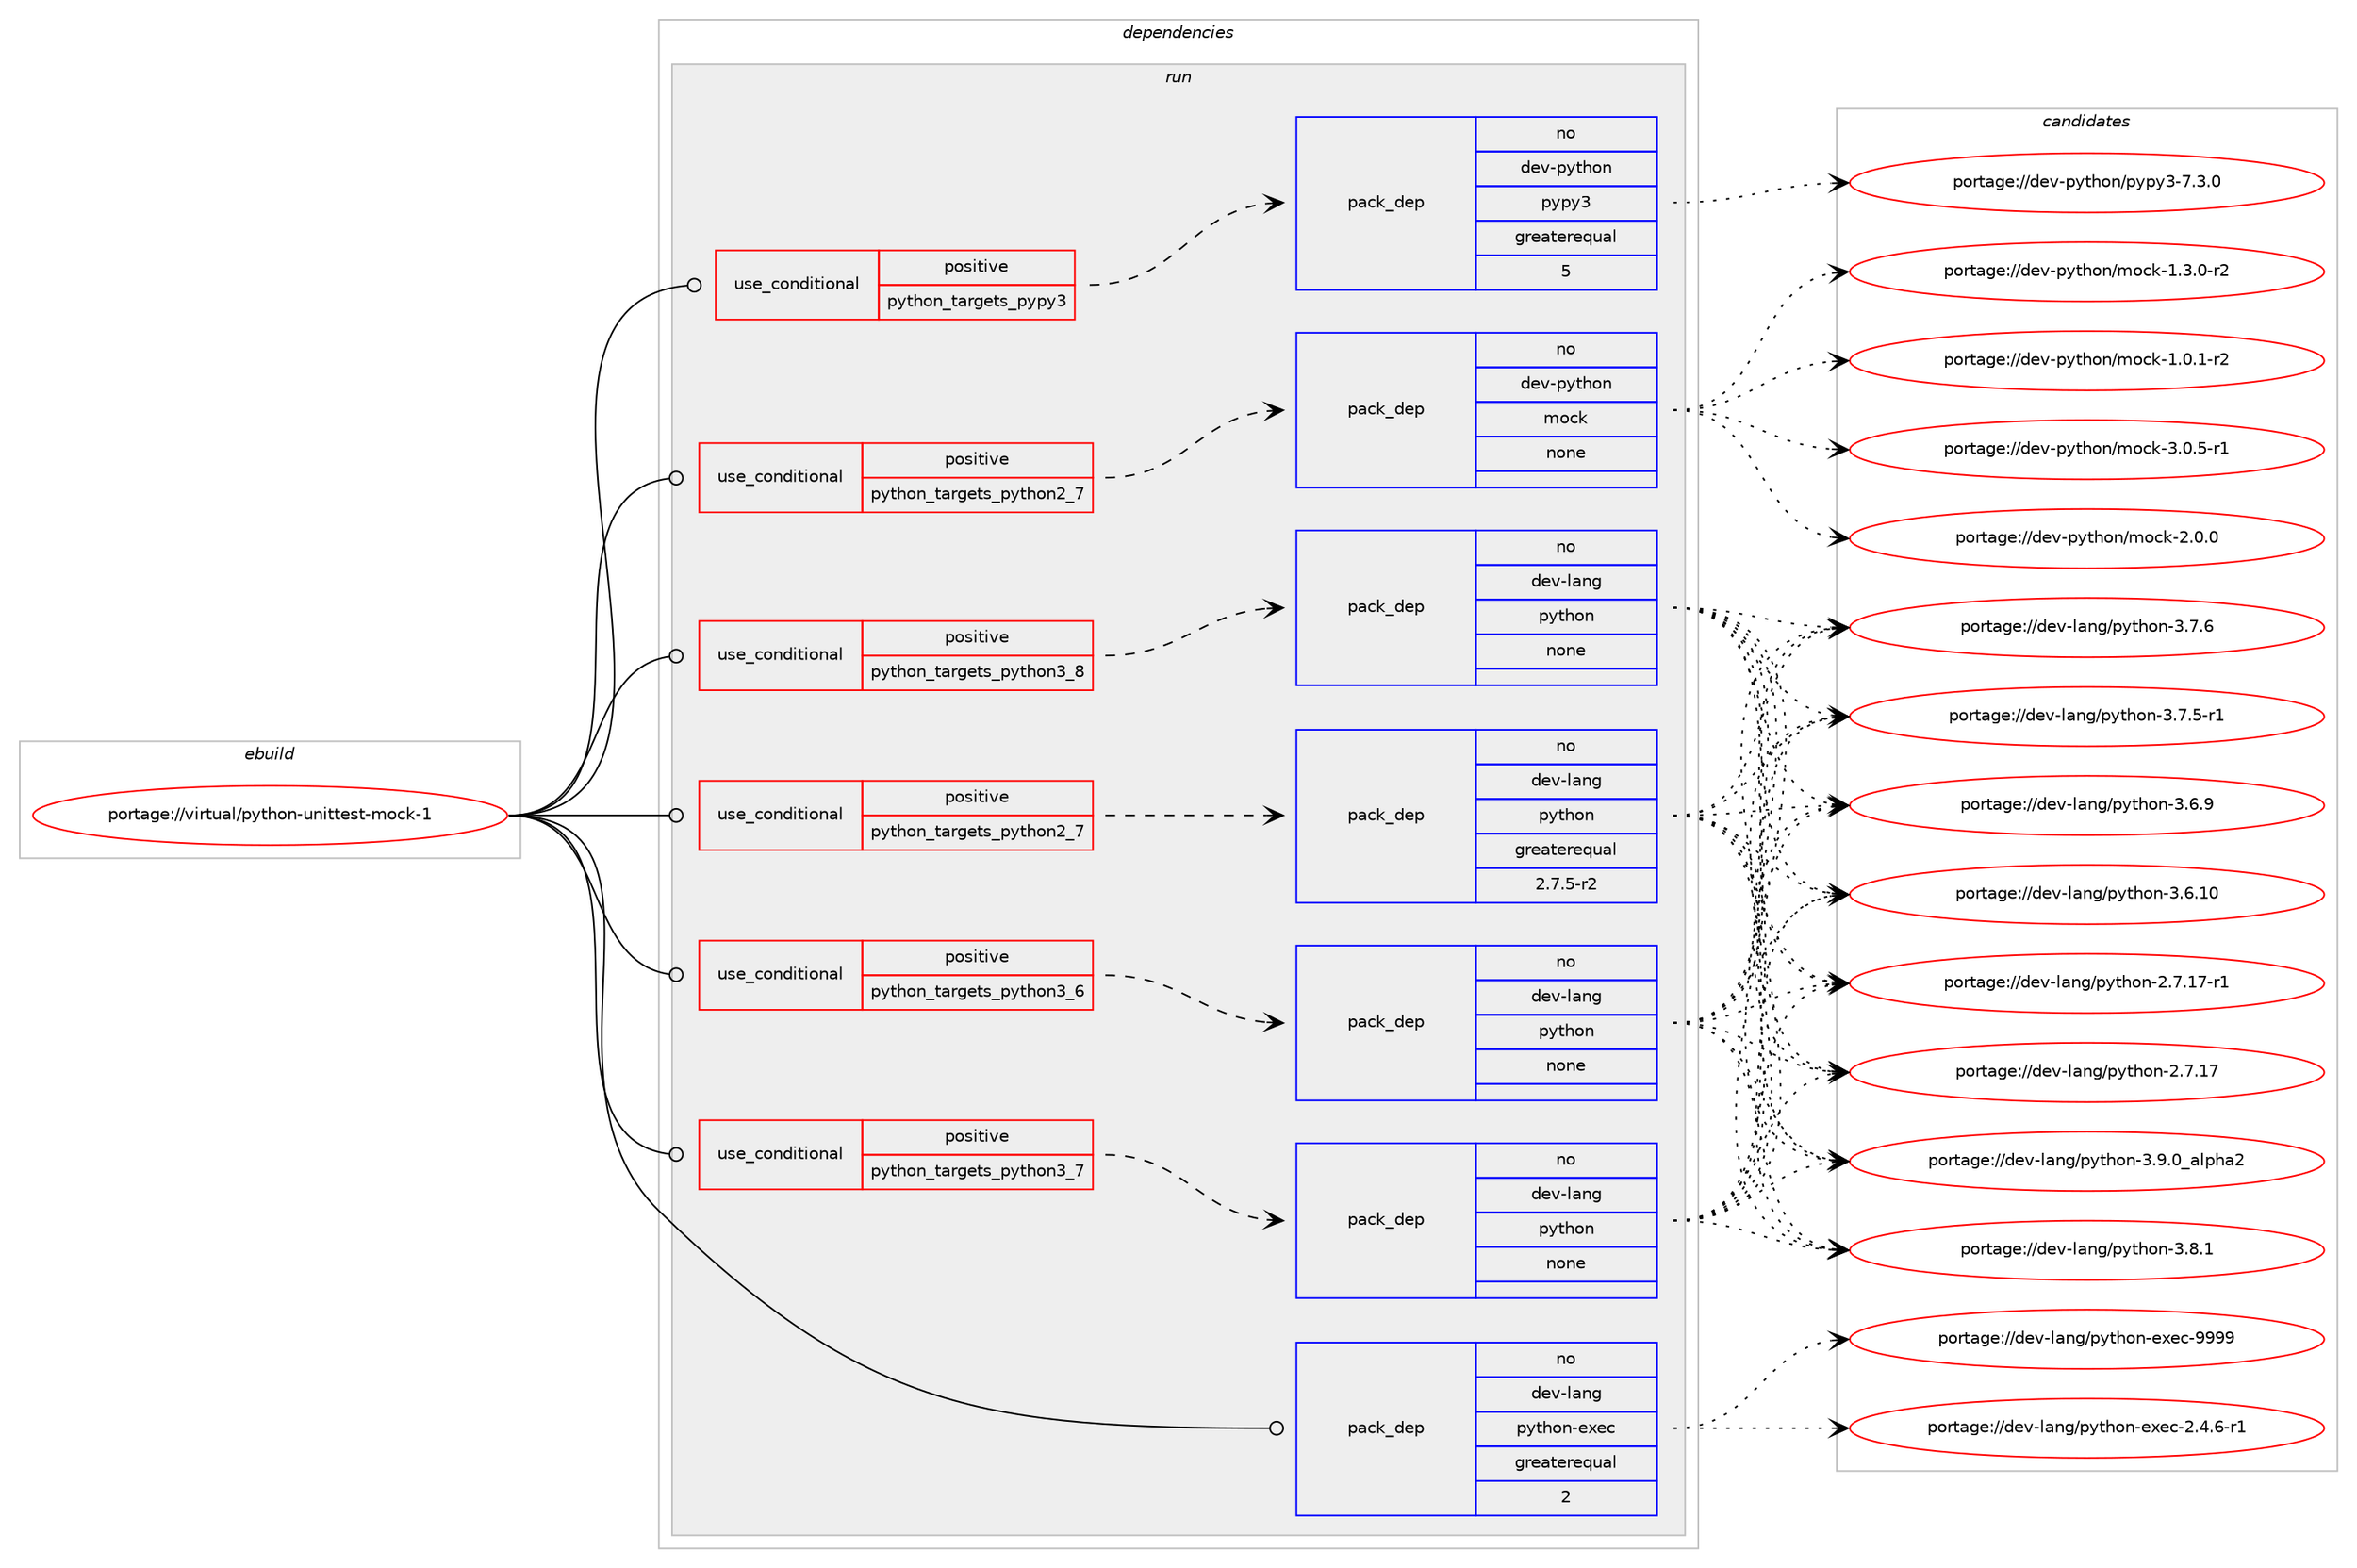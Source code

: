 digraph prolog {

# *************
# Graph options
# *************

newrank=true;
concentrate=true;
compound=true;
graph [rankdir=LR,fontname=Helvetica,fontsize=10,ranksep=1.5];#, ranksep=2.5, nodesep=0.2];
edge  [arrowhead=vee];
node  [fontname=Helvetica,fontsize=10];

# **********
# The ebuild
# **********

subgraph cluster_leftcol {
color=gray;
rank=same;
label=<<i>ebuild</i>>;
id [label="portage://virtual/python-unittest-mock-1", color=red, width=4, href="../virtual/python-unittest-mock-1.svg"];
}

# ****************
# The dependencies
# ****************

subgraph cluster_midcol {
color=gray;
label=<<i>dependencies</i>>;
subgraph cluster_compile {
fillcolor="#eeeeee";
style=filled;
label=<<i>compile</i>>;
}
subgraph cluster_compileandrun {
fillcolor="#eeeeee";
style=filled;
label=<<i>compile and run</i>>;
}
subgraph cluster_run {
fillcolor="#eeeeee";
style=filled;
label=<<i>run</i>>;
subgraph cond6067 {
dependency34083 [label=<<TABLE BORDER="0" CELLBORDER="1" CELLSPACING="0" CELLPADDING="4"><TR><TD ROWSPAN="3" CELLPADDING="10">use_conditional</TD></TR><TR><TD>positive</TD></TR><TR><TD>python_targets_pypy3</TD></TR></TABLE>>, shape=none, color=red];
subgraph pack27353 {
dependency34084 [label=<<TABLE BORDER="0" CELLBORDER="1" CELLSPACING="0" CELLPADDING="4" WIDTH="220"><TR><TD ROWSPAN="6" CELLPADDING="30">pack_dep</TD></TR><TR><TD WIDTH="110">no</TD></TR><TR><TD>dev-python</TD></TR><TR><TD>pypy3</TD></TR><TR><TD>greaterequal</TD></TR><TR><TD>5</TD></TR></TABLE>>, shape=none, color=blue];
}
dependency34083:e -> dependency34084:w [weight=20,style="dashed",arrowhead="vee"];
}
id:e -> dependency34083:w [weight=20,style="solid",arrowhead="odot"];
subgraph cond6068 {
dependency34085 [label=<<TABLE BORDER="0" CELLBORDER="1" CELLSPACING="0" CELLPADDING="4"><TR><TD ROWSPAN="3" CELLPADDING="10">use_conditional</TD></TR><TR><TD>positive</TD></TR><TR><TD>python_targets_python2_7</TD></TR></TABLE>>, shape=none, color=red];
subgraph pack27354 {
dependency34086 [label=<<TABLE BORDER="0" CELLBORDER="1" CELLSPACING="0" CELLPADDING="4" WIDTH="220"><TR><TD ROWSPAN="6" CELLPADDING="30">pack_dep</TD></TR><TR><TD WIDTH="110">no</TD></TR><TR><TD>dev-lang</TD></TR><TR><TD>python</TD></TR><TR><TD>greaterequal</TD></TR><TR><TD>2.7.5-r2</TD></TR></TABLE>>, shape=none, color=blue];
}
dependency34085:e -> dependency34086:w [weight=20,style="dashed",arrowhead="vee"];
}
id:e -> dependency34085:w [weight=20,style="solid",arrowhead="odot"];
subgraph cond6069 {
dependency34087 [label=<<TABLE BORDER="0" CELLBORDER="1" CELLSPACING="0" CELLPADDING="4"><TR><TD ROWSPAN="3" CELLPADDING="10">use_conditional</TD></TR><TR><TD>positive</TD></TR><TR><TD>python_targets_python2_7</TD></TR></TABLE>>, shape=none, color=red];
subgraph pack27355 {
dependency34088 [label=<<TABLE BORDER="0" CELLBORDER="1" CELLSPACING="0" CELLPADDING="4" WIDTH="220"><TR><TD ROWSPAN="6" CELLPADDING="30">pack_dep</TD></TR><TR><TD WIDTH="110">no</TD></TR><TR><TD>dev-python</TD></TR><TR><TD>mock</TD></TR><TR><TD>none</TD></TR><TR><TD></TD></TR></TABLE>>, shape=none, color=blue];
}
dependency34087:e -> dependency34088:w [weight=20,style="dashed",arrowhead="vee"];
}
id:e -> dependency34087:w [weight=20,style="solid",arrowhead="odot"];
subgraph cond6070 {
dependency34089 [label=<<TABLE BORDER="0" CELLBORDER="1" CELLSPACING="0" CELLPADDING="4"><TR><TD ROWSPAN="3" CELLPADDING="10">use_conditional</TD></TR><TR><TD>positive</TD></TR><TR><TD>python_targets_python3_6</TD></TR></TABLE>>, shape=none, color=red];
subgraph pack27356 {
dependency34090 [label=<<TABLE BORDER="0" CELLBORDER="1" CELLSPACING="0" CELLPADDING="4" WIDTH="220"><TR><TD ROWSPAN="6" CELLPADDING="30">pack_dep</TD></TR><TR><TD WIDTH="110">no</TD></TR><TR><TD>dev-lang</TD></TR><TR><TD>python</TD></TR><TR><TD>none</TD></TR><TR><TD></TD></TR></TABLE>>, shape=none, color=blue];
}
dependency34089:e -> dependency34090:w [weight=20,style="dashed",arrowhead="vee"];
}
id:e -> dependency34089:w [weight=20,style="solid",arrowhead="odot"];
subgraph cond6071 {
dependency34091 [label=<<TABLE BORDER="0" CELLBORDER="1" CELLSPACING="0" CELLPADDING="4"><TR><TD ROWSPAN="3" CELLPADDING="10">use_conditional</TD></TR><TR><TD>positive</TD></TR><TR><TD>python_targets_python3_7</TD></TR></TABLE>>, shape=none, color=red];
subgraph pack27357 {
dependency34092 [label=<<TABLE BORDER="0" CELLBORDER="1" CELLSPACING="0" CELLPADDING="4" WIDTH="220"><TR><TD ROWSPAN="6" CELLPADDING="30">pack_dep</TD></TR><TR><TD WIDTH="110">no</TD></TR><TR><TD>dev-lang</TD></TR><TR><TD>python</TD></TR><TR><TD>none</TD></TR><TR><TD></TD></TR></TABLE>>, shape=none, color=blue];
}
dependency34091:e -> dependency34092:w [weight=20,style="dashed",arrowhead="vee"];
}
id:e -> dependency34091:w [weight=20,style="solid",arrowhead="odot"];
subgraph cond6072 {
dependency34093 [label=<<TABLE BORDER="0" CELLBORDER="1" CELLSPACING="0" CELLPADDING="4"><TR><TD ROWSPAN="3" CELLPADDING="10">use_conditional</TD></TR><TR><TD>positive</TD></TR><TR><TD>python_targets_python3_8</TD></TR></TABLE>>, shape=none, color=red];
subgraph pack27358 {
dependency34094 [label=<<TABLE BORDER="0" CELLBORDER="1" CELLSPACING="0" CELLPADDING="4" WIDTH="220"><TR><TD ROWSPAN="6" CELLPADDING="30">pack_dep</TD></TR><TR><TD WIDTH="110">no</TD></TR><TR><TD>dev-lang</TD></TR><TR><TD>python</TD></TR><TR><TD>none</TD></TR><TR><TD></TD></TR></TABLE>>, shape=none, color=blue];
}
dependency34093:e -> dependency34094:w [weight=20,style="dashed",arrowhead="vee"];
}
id:e -> dependency34093:w [weight=20,style="solid",arrowhead="odot"];
subgraph pack27359 {
dependency34095 [label=<<TABLE BORDER="0" CELLBORDER="1" CELLSPACING="0" CELLPADDING="4" WIDTH="220"><TR><TD ROWSPAN="6" CELLPADDING="30">pack_dep</TD></TR><TR><TD WIDTH="110">no</TD></TR><TR><TD>dev-lang</TD></TR><TR><TD>python-exec</TD></TR><TR><TD>greaterequal</TD></TR><TR><TD>2</TD></TR></TABLE>>, shape=none, color=blue];
}
id:e -> dependency34095:w [weight=20,style="solid",arrowhead="odot"];
}
}

# **************
# The candidates
# **************

subgraph cluster_choices {
rank=same;
color=gray;
label=<<i>candidates</i>>;

subgraph choice27353 {
color=black;
nodesep=1;
choice100101118451121211161041111104711212111212151455546514648 [label="portage://dev-python/pypy3-7.3.0", color=red, width=4,href="../dev-python/pypy3-7.3.0.svg"];
dependency34084:e -> choice100101118451121211161041111104711212111212151455546514648:w [style=dotted,weight="100"];
}
subgraph choice27354 {
color=black;
nodesep=1;
choice10010111845108971101034711212111610411111045514657464895971081121049750 [label="portage://dev-lang/python-3.9.0_alpha2", color=red, width=4,href="../dev-lang/python-3.9.0_alpha2.svg"];
choice100101118451089711010347112121116104111110455146564649 [label="portage://dev-lang/python-3.8.1", color=red, width=4,href="../dev-lang/python-3.8.1.svg"];
choice100101118451089711010347112121116104111110455146554654 [label="portage://dev-lang/python-3.7.6", color=red, width=4,href="../dev-lang/python-3.7.6.svg"];
choice1001011184510897110103471121211161041111104551465546534511449 [label="portage://dev-lang/python-3.7.5-r1", color=red, width=4,href="../dev-lang/python-3.7.5-r1.svg"];
choice100101118451089711010347112121116104111110455146544657 [label="portage://dev-lang/python-3.6.9", color=red, width=4,href="../dev-lang/python-3.6.9.svg"];
choice10010111845108971101034711212111610411111045514654464948 [label="portage://dev-lang/python-3.6.10", color=red, width=4,href="../dev-lang/python-3.6.10.svg"];
choice100101118451089711010347112121116104111110455046554649554511449 [label="portage://dev-lang/python-2.7.17-r1", color=red, width=4,href="../dev-lang/python-2.7.17-r1.svg"];
choice10010111845108971101034711212111610411111045504655464955 [label="portage://dev-lang/python-2.7.17", color=red, width=4,href="../dev-lang/python-2.7.17.svg"];
dependency34086:e -> choice10010111845108971101034711212111610411111045514657464895971081121049750:w [style=dotted,weight="100"];
dependency34086:e -> choice100101118451089711010347112121116104111110455146564649:w [style=dotted,weight="100"];
dependency34086:e -> choice100101118451089711010347112121116104111110455146554654:w [style=dotted,weight="100"];
dependency34086:e -> choice1001011184510897110103471121211161041111104551465546534511449:w [style=dotted,weight="100"];
dependency34086:e -> choice100101118451089711010347112121116104111110455146544657:w [style=dotted,weight="100"];
dependency34086:e -> choice10010111845108971101034711212111610411111045514654464948:w [style=dotted,weight="100"];
dependency34086:e -> choice100101118451089711010347112121116104111110455046554649554511449:w [style=dotted,weight="100"];
dependency34086:e -> choice10010111845108971101034711212111610411111045504655464955:w [style=dotted,weight="100"];
}
subgraph choice27355 {
color=black;
nodesep=1;
choice1001011184511212111610411111047109111991074551464846534511449 [label="portage://dev-python/mock-3.0.5-r1", color=red, width=4,href="../dev-python/mock-3.0.5-r1.svg"];
choice100101118451121211161041111104710911199107455046484648 [label="portage://dev-python/mock-2.0.0", color=red, width=4,href="../dev-python/mock-2.0.0.svg"];
choice1001011184511212111610411111047109111991074549465146484511450 [label="portage://dev-python/mock-1.3.0-r2", color=red, width=4,href="../dev-python/mock-1.3.0-r2.svg"];
choice1001011184511212111610411111047109111991074549464846494511450 [label="portage://dev-python/mock-1.0.1-r2", color=red, width=4,href="../dev-python/mock-1.0.1-r2.svg"];
dependency34088:e -> choice1001011184511212111610411111047109111991074551464846534511449:w [style=dotted,weight="100"];
dependency34088:e -> choice100101118451121211161041111104710911199107455046484648:w [style=dotted,weight="100"];
dependency34088:e -> choice1001011184511212111610411111047109111991074549465146484511450:w [style=dotted,weight="100"];
dependency34088:e -> choice1001011184511212111610411111047109111991074549464846494511450:w [style=dotted,weight="100"];
}
subgraph choice27356 {
color=black;
nodesep=1;
choice10010111845108971101034711212111610411111045514657464895971081121049750 [label="portage://dev-lang/python-3.9.0_alpha2", color=red, width=4,href="../dev-lang/python-3.9.0_alpha2.svg"];
choice100101118451089711010347112121116104111110455146564649 [label="portage://dev-lang/python-3.8.1", color=red, width=4,href="../dev-lang/python-3.8.1.svg"];
choice100101118451089711010347112121116104111110455146554654 [label="portage://dev-lang/python-3.7.6", color=red, width=4,href="../dev-lang/python-3.7.6.svg"];
choice1001011184510897110103471121211161041111104551465546534511449 [label="portage://dev-lang/python-3.7.5-r1", color=red, width=4,href="../dev-lang/python-3.7.5-r1.svg"];
choice100101118451089711010347112121116104111110455146544657 [label="portage://dev-lang/python-3.6.9", color=red, width=4,href="../dev-lang/python-3.6.9.svg"];
choice10010111845108971101034711212111610411111045514654464948 [label="portage://dev-lang/python-3.6.10", color=red, width=4,href="../dev-lang/python-3.6.10.svg"];
choice100101118451089711010347112121116104111110455046554649554511449 [label="portage://dev-lang/python-2.7.17-r1", color=red, width=4,href="../dev-lang/python-2.7.17-r1.svg"];
choice10010111845108971101034711212111610411111045504655464955 [label="portage://dev-lang/python-2.7.17", color=red, width=4,href="../dev-lang/python-2.7.17.svg"];
dependency34090:e -> choice10010111845108971101034711212111610411111045514657464895971081121049750:w [style=dotted,weight="100"];
dependency34090:e -> choice100101118451089711010347112121116104111110455146564649:w [style=dotted,weight="100"];
dependency34090:e -> choice100101118451089711010347112121116104111110455146554654:w [style=dotted,weight="100"];
dependency34090:e -> choice1001011184510897110103471121211161041111104551465546534511449:w [style=dotted,weight="100"];
dependency34090:e -> choice100101118451089711010347112121116104111110455146544657:w [style=dotted,weight="100"];
dependency34090:e -> choice10010111845108971101034711212111610411111045514654464948:w [style=dotted,weight="100"];
dependency34090:e -> choice100101118451089711010347112121116104111110455046554649554511449:w [style=dotted,weight="100"];
dependency34090:e -> choice10010111845108971101034711212111610411111045504655464955:w [style=dotted,weight="100"];
}
subgraph choice27357 {
color=black;
nodesep=1;
choice10010111845108971101034711212111610411111045514657464895971081121049750 [label="portage://dev-lang/python-3.9.0_alpha2", color=red, width=4,href="../dev-lang/python-3.9.0_alpha2.svg"];
choice100101118451089711010347112121116104111110455146564649 [label="portage://dev-lang/python-3.8.1", color=red, width=4,href="../dev-lang/python-3.8.1.svg"];
choice100101118451089711010347112121116104111110455146554654 [label="portage://dev-lang/python-3.7.6", color=red, width=4,href="../dev-lang/python-3.7.6.svg"];
choice1001011184510897110103471121211161041111104551465546534511449 [label="portage://dev-lang/python-3.7.5-r1", color=red, width=4,href="../dev-lang/python-3.7.5-r1.svg"];
choice100101118451089711010347112121116104111110455146544657 [label="portage://dev-lang/python-3.6.9", color=red, width=4,href="../dev-lang/python-3.6.9.svg"];
choice10010111845108971101034711212111610411111045514654464948 [label="portage://dev-lang/python-3.6.10", color=red, width=4,href="../dev-lang/python-3.6.10.svg"];
choice100101118451089711010347112121116104111110455046554649554511449 [label="portage://dev-lang/python-2.7.17-r1", color=red, width=4,href="../dev-lang/python-2.7.17-r1.svg"];
choice10010111845108971101034711212111610411111045504655464955 [label="portage://dev-lang/python-2.7.17", color=red, width=4,href="../dev-lang/python-2.7.17.svg"];
dependency34092:e -> choice10010111845108971101034711212111610411111045514657464895971081121049750:w [style=dotted,weight="100"];
dependency34092:e -> choice100101118451089711010347112121116104111110455146564649:w [style=dotted,weight="100"];
dependency34092:e -> choice100101118451089711010347112121116104111110455146554654:w [style=dotted,weight="100"];
dependency34092:e -> choice1001011184510897110103471121211161041111104551465546534511449:w [style=dotted,weight="100"];
dependency34092:e -> choice100101118451089711010347112121116104111110455146544657:w [style=dotted,weight="100"];
dependency34092:e -> choice10010111845108971101034711212111610411111045514654464948:w [style=dotted,weight="100"];
dependency34092:e -> choice100101118451089711010347112121116104111110455046554649554511449:w [style=dotted,weight="100"];
dependency34092:e -> choice10010111845108971101034711212111610411111045504655464955:w [style=dotted,weight="100"];
}
subgraph choice27358 {
color=black;
nodesep=1;
choice10010111845108971101034711212111610411111045514657464895971081121049750 [label="portage://dev-lang/python-3.9.0_alpha2", color=red, width=4,href="../dev-lang/python-3.9.0_alpha2.svg"];
choice100101118451089711010347112121116104111110455146564649 [label="portage://dev-lang/python-3.8.1", color=red, width=4,href="../dev-lang/python-3.8.1.svg"];
choice100101118451089711010347112121116104111110455146554654 [label="portage://dev-lang/python-3.7.6", color=red, width=4,href="../dev-lang/python-3.7.6.svg"];
choice1001011184510897110103471121211161041111104551465546534511449 [label="portage://dev-lang/python-3.7.5-r1", color=red, width=4,href="../dev-lang/python-3.7.5-r1.svg"];
choice100101118451089711010347112121116104111110455146544657 [label="portage://dev-lang/python-3.6.9", color=red, width=4,href="../dev-lang/python-3.6.9.svg"];
choice10010111845108971101034711212111610411111045514654464948 [label="portage://dev-lang/python-3.6.10", color=red, width=4,href="../dev-lang/python-3.6.10.svg"];
choice100101118451089711010347112121116104111110455046554649554511449 [label="portage://dev-lang/python-2.7.17-r1", color=red, width=4,href="../dev-lang/python-2.7.17-r1.svg"];
choice10010111845108971101034711212111610411111045504655464955 [label="portage://dev-lang/python-2.7.17", color=red, width=4,href="../dev-lang/python-2.7.17.svg"];
dependency34094:e -> choice10010111845108971101034711212111610411111045514657464895971081121049750:w [style=dotted,weight="100"];
dependency34094:e -> choice100101118451089711010347112121116104111110455146564649:w [style=dotted,weight="100"];
dependency34094:e -> choice100101118451089711010347112121116104111110455146554654:w [style=dotted,weight="100"];
dependency34094:e -> choice1001011184510897110103471121211161041111104551465546534511449:w [style=dotted,weight="100"];
dependency34094:e -> choice100101118451089711010347112121116104111110455146544657:w [style=dotted,weight="100"];
dependency34094:e -> choice10010111845108971101034711212111610411111045514654464948:w [style=dotted,weight="100"];
dependency34094:e -> choice100101118451089711010347112121116104111110455046554649554511449:w [style=dotted,weight="100"];
dependency34094:e -> choice10010111845108971101034711212111610411111045504655464955:w [style=dotted,weight="100"];
}
subgraph choice27359 {
color=black;
nodesep=1;
choice10010111845108971101034711212111610411111045101120101994557575757 [label="portage://dev-lang/python-exec-9999", color=red, width=4,href="../dev-lang/python-exec-9999.svg"];
choice10010111845108971101034711212111610411111045101120101994550465246544511449 [label="portage://dev-lang/python-exec-2.4.6-r1", color=red, width=4,href="../dev-lang/python-exec-2.4.6-r1.svg"];
dependency34095:e -> choice10010111845108971101034711212111610411111045101120101994557575757:w [style=dotted,weight="100"];
dependency34095:e -> choice10010111845108971101034711212111610411111045101120101994550465246544511449:w [style=dotted,weight="100"];
}
}

}
